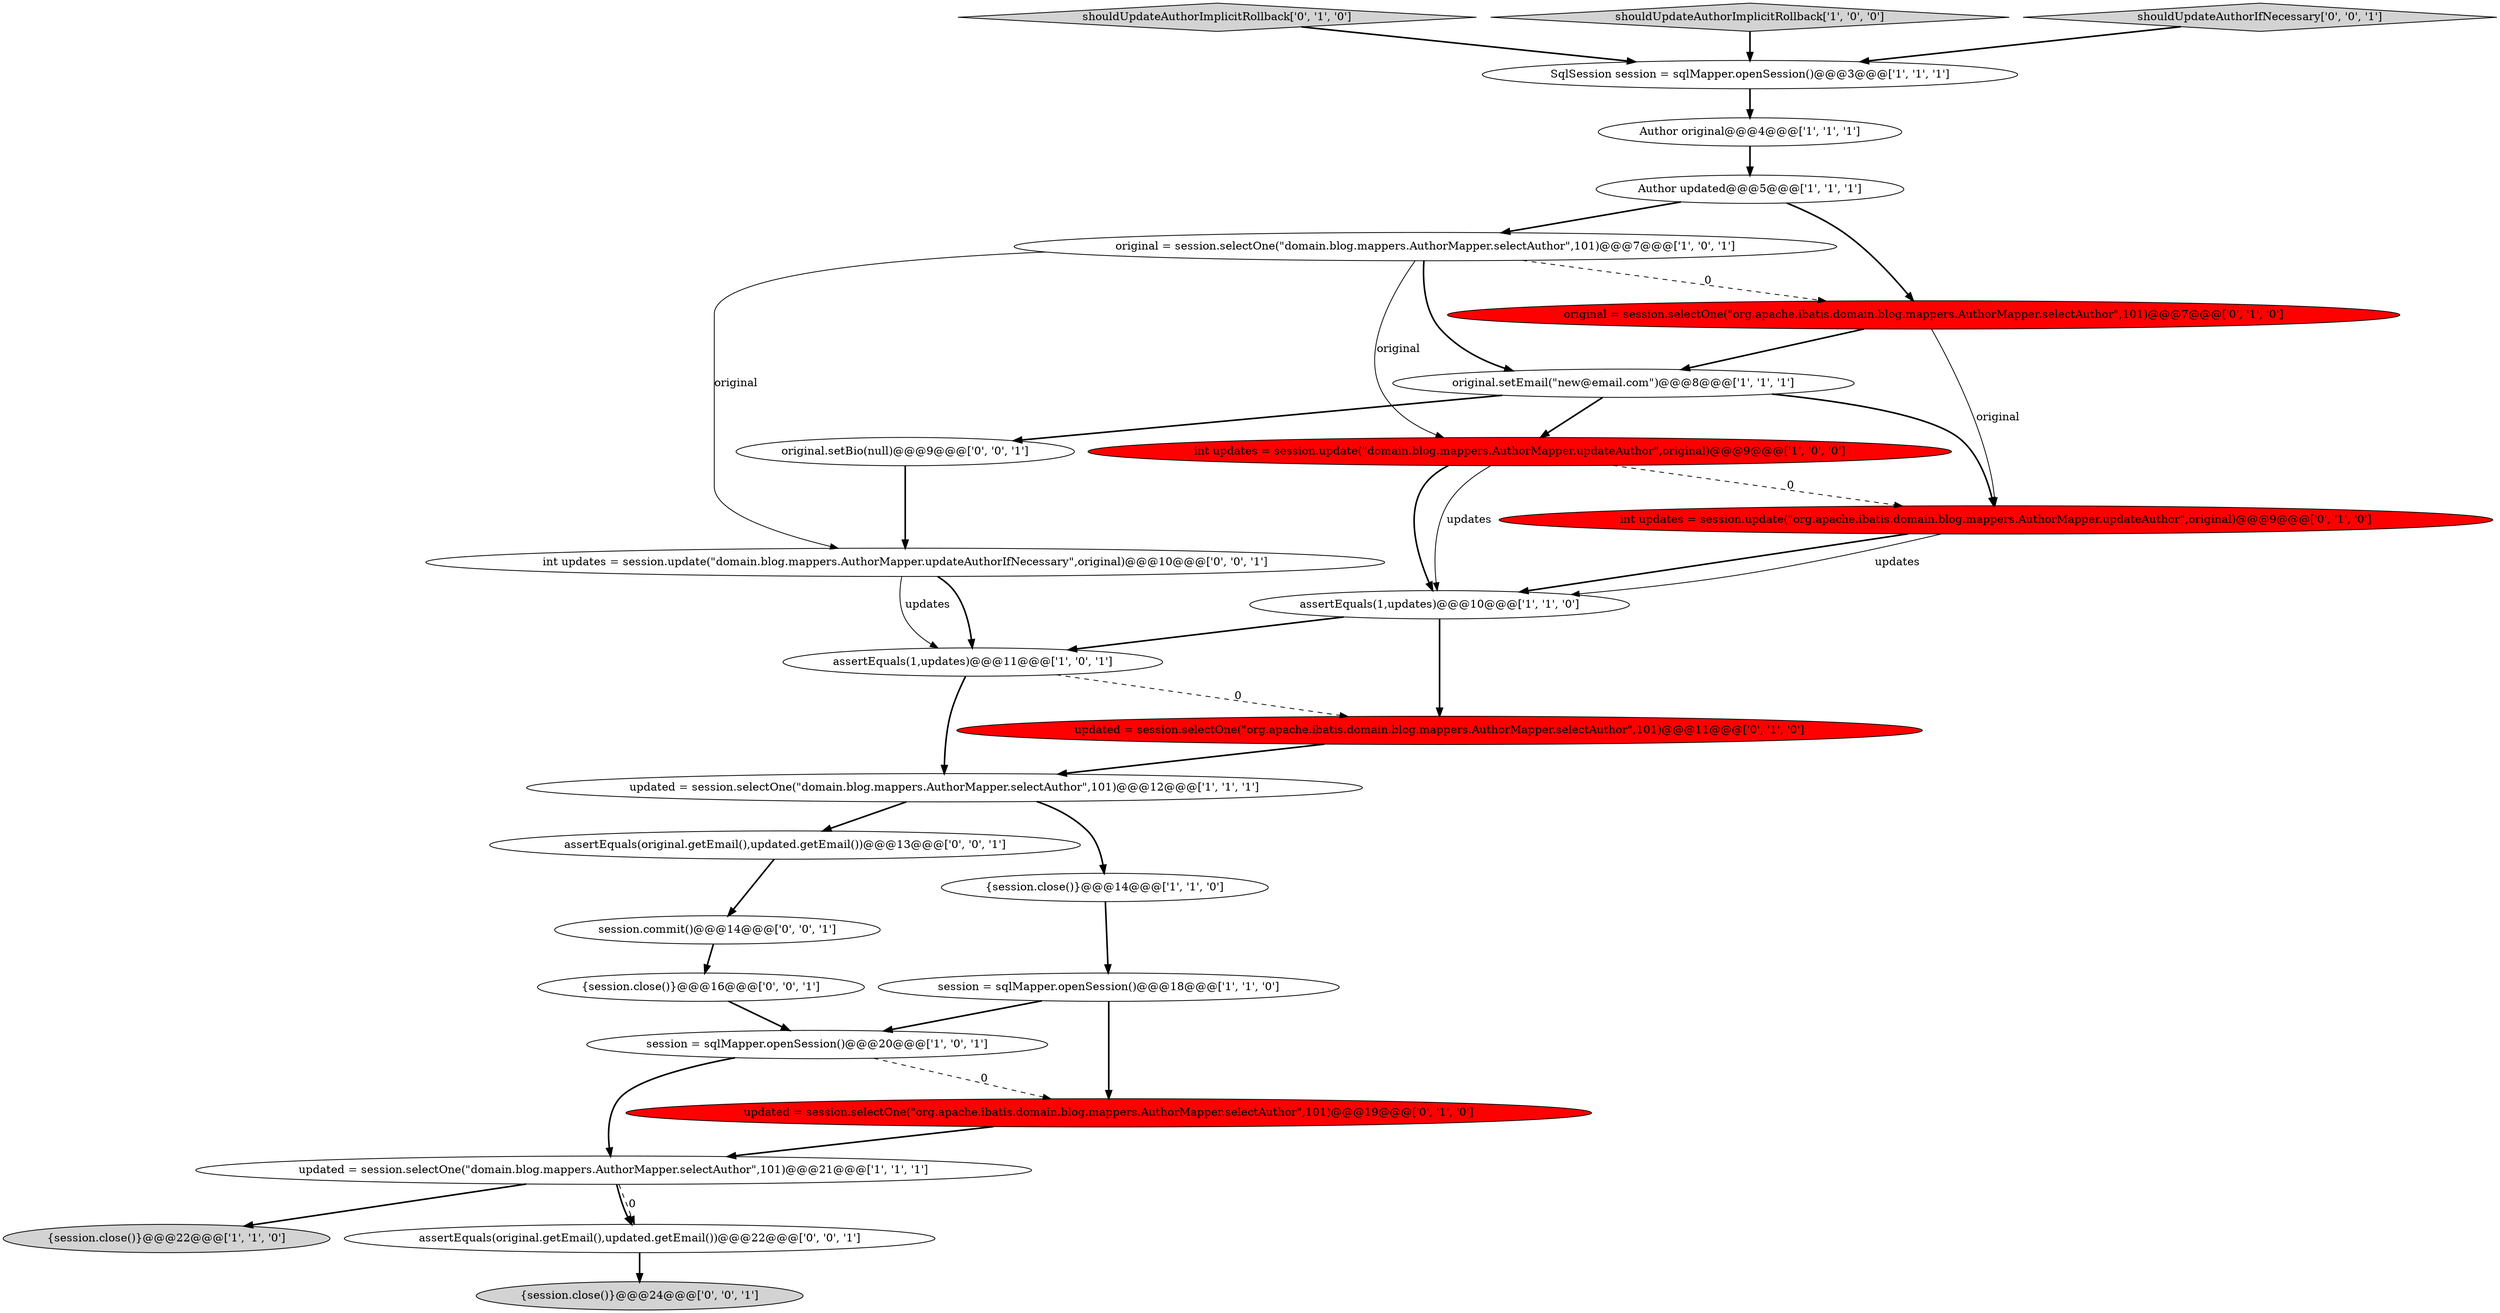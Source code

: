 digraph {
5 [style = filled, label = "Author original@@@4@@@['1', '1', '1']", fillcolor = white, shape = ellipse image = "AAA0AAABBB1BBB"];
19 [style = filled, label = "updated = session.selectOne(\"org.apache.ibatis.domain.blog.mappers.AuthorMapper.selectAuthor\",101)@@@11@@@['0', '1', '0']", fillcolor = red, shape = ellipse image = "AAA1AAABBB2BBB"];
0 [style = filled, label = "Author updated@@@5@@@['1', '1', '1']", fillcolor = white, shape = ellipse image = "AAA0AAABBB1BBB"];
9 [style = filled, label = "session = sqlMapper.openSession()@@@20@@@['1', '0', '1']", fillcolor = white, shape = ellipse image = "AAA0AAABBB1BBB"];
22 [style = filled, label = "{session.close()}@@@24@@@['0', '0', '1']", fillcolor = lightgray, shape = ellipse image = "AAA0AAABBB3BBB"];
27 [style = filled, label = "original.setBio(null)@@@9@@@['0', '0', '1']", fillcolor = white, shape = ellipse image = "AAA0AAABBB3BBB"];
3 [style = filled, label = "{session.close()}@@@22@@@['1', '1', '0']", fillcolor = lightgray, shape = ellipse image = "AAA0AAABBB1BBB"];
18 [style = filled, label = "shouldUpdateAuthorImplicitRollback['0', '1', '0']", fillcolor = lightgray, shape = diamond image = "AAA0AAABBB2BBB"];
26 [style = filled, label = "int updates = session.update(\"domain.blog.mappers.AuthorMapper.updateAuthorIfNecessary\",original)@@@10@@@['0', '0', '1']", fillcolor = white, shape = ellipse image = "AAA0AAABBB3BBB"];
16 [style = filled, label = "original = session.selectOne(\"org.apache.ibatis.domain.blog.mappers.AuthorMapper.selectAuthor\",101)@@@7@@@['0', '1', '0']", fillcolor = red, shape = ellipse image = "AAA1AAABBB2BBB"];
8 [style = filled, label = "updated = session.selectOne(\"domain.blog.mappers.AuthorMapper.selectAuthor\",101)@@@12@@@['1', '1', '1']", fillcolor = white, shape = ellipse image = "AAA0AAABBB1BBB"];
20 [style = filled, label = "assertEquals(original.getEmail(),updated.getEmail())@@@22@@@['0', '0', '1']", fillcolor = white, shape = ellipse image = "AAA0AAABBB3BBB"];
6 [style = filled, label = "assertEquals(1,updates)@@@11@@@['1', '0', '1']", fillcolor = white, shape = ellipse image = "AAA0AAABBB1BBB"];
15 [style = filled, label = "updated = session.selectOne(\"org.apache.ibatis.domain.blog.mappers.AuthorMapper.selectAuthor\",101)@@@19@@@['0', '1', '0']", fillcolor = red, shape = ellipse image = "AAA1AAABBB2BBB"];
25 [style = filled, label = "assertEquals(original.getEmail(),updated.getEmail())@@@13@@@['0', '0', '1']", fillcolor = white, shape = ellipse image = "AAA0AAABBB3BBB"];
12 [style = filled, label = "original = session.selectOne(\"domain.blog.mappers.AuthorMapper.selectAuthor\",101)@@@7@@@['1', '0', '1']", fillcolor = white, shape = ellipse image = "AAA0AAABBB1BBB"];
1 [style = filled, label = "{session.close()}@@@14@@@['1', '1', '0']", fillcolor = white, shape = ellipse image = "AAA0AAABBB1BBB"];
23 [style = filled, label = "{session.close()}@@@16@@@['0', '0', '1']", fillcolor = white, shape = ellipse image = "AAA0AAABBB3BBB"];
24 [style = filled, label = "session.commit()@@@14@@@['0', '0', '1']", fillcolor = white, shape = ellipse image = "AAA0AAABBB3BBB"];
4 [style = filled, label = "shouldUpdateAuthorImplicitRollback['1', '0', '0']", fillcolor = lightgray, shape = diamond image = "AAA0AAABBB1BBB"];
7 [style = filled, label = "int updates = session.update(\"domain.blog.mappers.AuthorMapper.updateAuthor\",original)@@@9@@@['1', '0', '0']", fillcolor = red, shape = ellipse image = "AAA1AAABBB1BBB"];
21 [style = filled, label = "shouldUpdateAuthorIfNecessary['0', '0', '1']", fillcolor = lightgray, shape = diamond image = "AAA0AAABBB3BBB"];
2 [style = filled, label = "session = sqlMapper.openSession()@@@18@@@['1', '1', '0']", fillcolor = white, shape = ellipse image = "AAA0AAABBB1BBB"];
17 [style = filled, label = "int updates = session.update(\"org.apache.ibatis.domain.blog.mappers.AuthorMapper.updateAuthor\",original)@@@9@@@['0', '1', '0']", fillcolor = red, shape = ellipse image = "AAA1AAABBB2BBB"];
14 [style = filled, label = "original.setEmail(\"new@email.com\")@@@8@@@['1', '1', '1']", fillcolor = white, shape = ellipse image = "AAA0AAABBB1BBB"];
11 [style = filled, label = "updated = session.selectOne(\"domain.blog.mappers.AuthorMapper.selectAuthor\",101)@@@21@@@['1', '1', '1']", fillcolor = white, shape = ellipse image = "AAA0AAABBB1BBB"];
10 [style = filled, label = "assertEquals(1,updates)@@@10@@@['1', '1', '0']", fillcolor = white, shape = ellipse image = "AAA0AAABBB1BBB"];
13 [style = filled, label = "SqlSession session = sqlMapper.openSession()@@@3@@@['1', '1', '1']", fillcolor = white, shape = ellipse image = "AAA0AAABBB1BBB"];
16->17 [style = solid, label="original"];
17->10 [style = bold, label=""];
11->20 [style = bold, label=""];
0->16 [style = bold, label=""];
11->20 [style = dashed, label="0"];
9->11 [style = bold, label=""];
12->16 [style = dashed, label="0"];
7->10 [style = bold, label=""];
7->17 [style = dashed, label="0"];
12->7 [style = solid, label="original"];
12->26 [style = solid, label="original"];
10->19 [style = bold, label=""];
0->12 [style = bold, label=""];
4->13 [style = bold, label=""];
14->17 [style = bold, label=""];
2->9 [style = bold, label=""];
26->6 [style = bold, label=""];
24->23 [style = bold, label=""];
26->6 [style = solid, label="updates"];
10->6 [style = bold, label=""];
19->8 [style = bold, label=""];
14->7 [style = bold, label=""];
20->22 [style = bold, label=""];
8->1 [style = bold, label=""];
25->24 [style = bold, label=""];
15->11 [style = bold, label=""];
5->0 [style = bold, label=""];
9->15 [style = dashed, label="0"];
11->3 [style = bold, label=""];
6->8 [style = bold, label=""];
2->15 [style = bold, label=""];
12->14 [style = bold, label=""];
6->19 [style = dashed, label="0"];
18->13 [style = bold, label=""];
13->5 [style = bold, label=""];
16->14 [style = bold, label=""];
7->10 [style = solid, label="updates"];
1->2 [style = bold, label=""];
14->27 [style = bold, label=""];
23->9 [style = bold, label=""];
8->25 [style = bold, label=""];
21->13 [style = bold, label=""];
17->10 [style = solid, label="updates"];
27->26 [style = bold, label=""];
}
